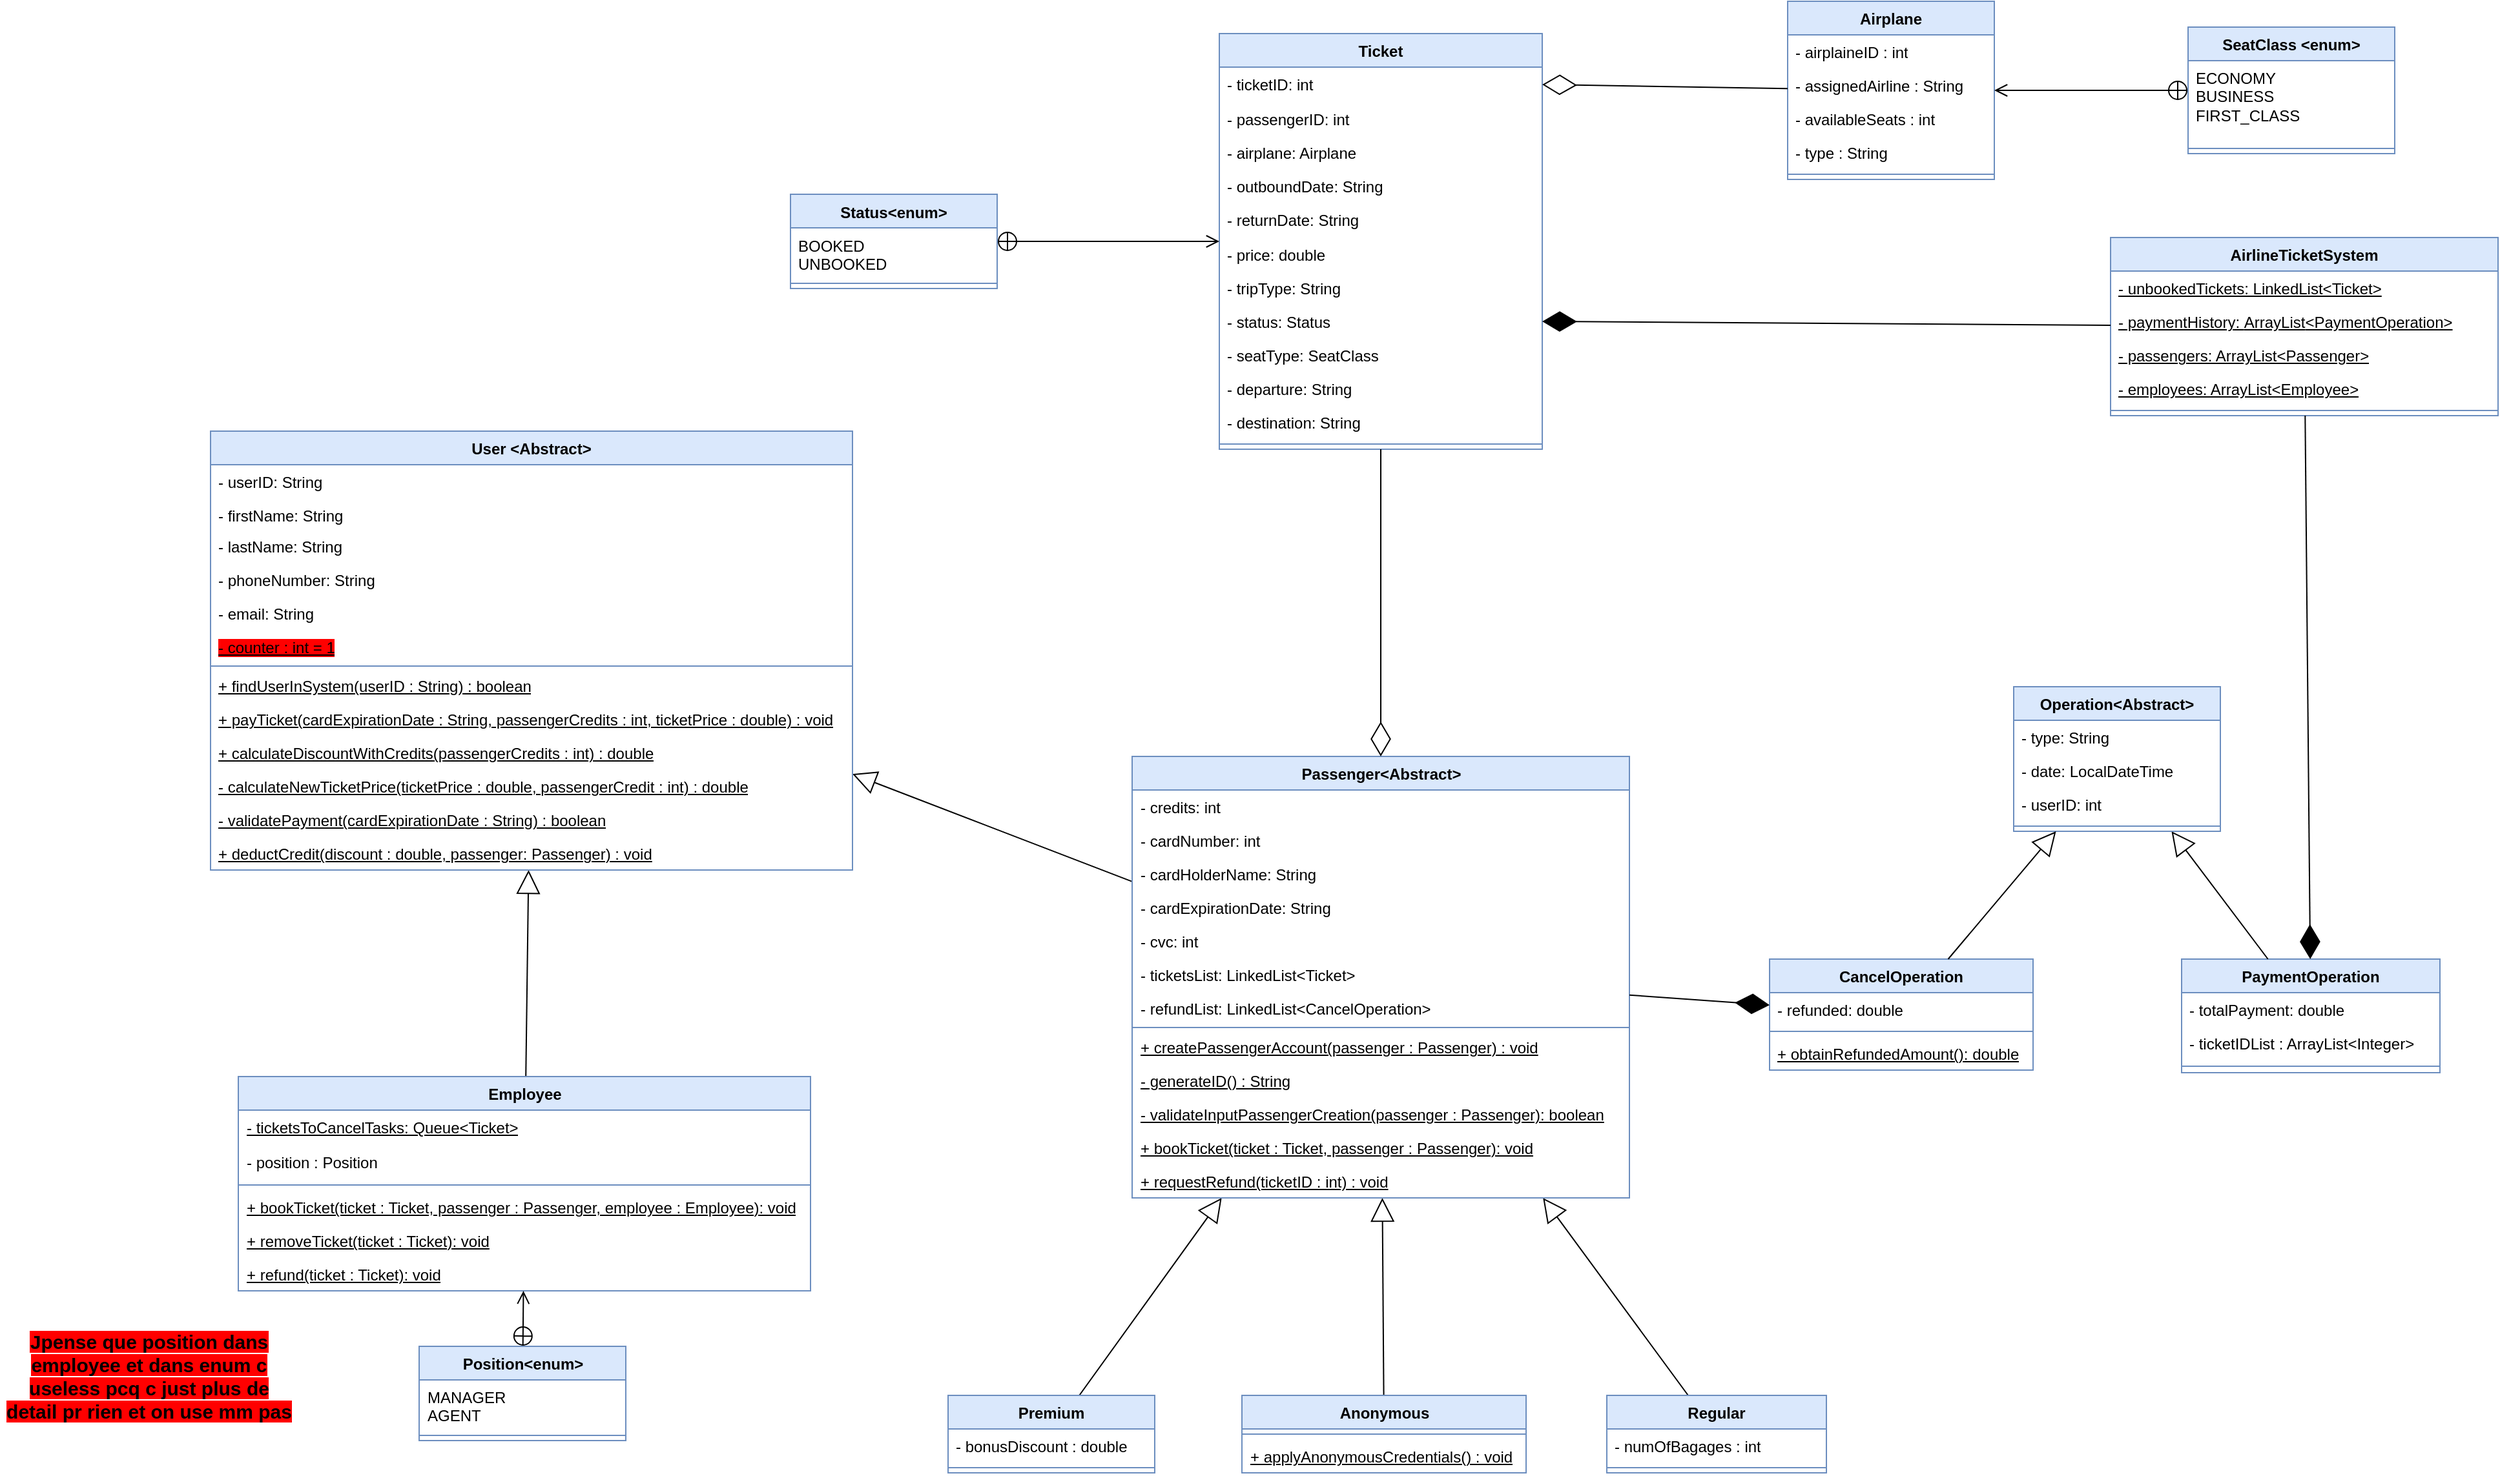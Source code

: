 <mxfile version="24.8.4">
  <diagram id="C5RBs43oDa-KdzZeNtuy" name="Page-1">
    <mxGraphModel dx="3172" dy="1029" grid="0" gridSize="10" guides="1" tooltips="1" connect="1" arrows="1" fold="1" page="1" pageScale="1" pageWidth="827" pageHeight="1169" math="0" shadow="0">
      <root>
        <mxCell id="WIyWlLk6GJQsqaUBKTNV-0" />
        <mxCell id="WIyWlLk6GJQsqaUBKTNV-1" parent="WIyWlLk6GJQsqaUBKTNV-0" />
        <mxCell id="TixNwKE1VY5OCuDRx1uv-47" value="" style="endArrow=block;endSize=16;endFill=0;html=1;rounded=0;" parent="WIyWlLk6GJQsqaUBKTNV-1" source="TixNwKE1VY5OCuDRx1uv-105" target="TixNwKE1VY5OCuDRx1uv-97" edge="1">
          <mxGeometry width="160" relative="1" as="geometry">
            <mxPoint x="1215.0" y="676.658" as="sourcePoint" />
            <mxPoint x="1265" y="650.342" as="targetPoint" />
          </mxGeometry>
        </mxCell>
        <mxCell id="TixNwKE1VY5OCuDRx1uv-48" value="" style="endArrow=block;endSize=16;endFill=0;html=1;rounded=0;" parent="WIyWlLk6GJQsqaUBKTNV-1" source="TixNwKE1VY5OCuDRx1uv-101" target="TixNwKE1VY5OCuDRx1uv-97" edge="1">
          <mxGeometry x="-0.01" width="160" relative="1" as="geometry">
            <mxPoint x="744.712" y="625.5" as="sourcePoint" />
            <mxPoint x="622" y="523.9" as="targetPoint" />
            <Array as="points" />
            <mxPoint as="offset" />
          </mxGeometry>
        </mxCell>
        <mxCell id="TixNwKE1VY5OCuDRx1uv-49" value="" style="endArrow=block;endSize=16;endFill=0;html=1;rounded=0;" parent="WIyWlLk6GJQsqaUBKTNV-1" source="TixNwKE1VY5OCuDRx1uv-113" target="TixNwKE1VY5OCuDRx1uv-105" edge="1">
          <mxGeometry width="160" relative="1" as="geometry">
            <mxPoint x="756.054" y="873" as="sourcePoint" />
            <mxPoint x="982.457" y="677" as="targetPoint" />
          </mxGeometry>
        </mxCell>
        <mxCell id="TixNwKE1VY5OCuDRx1uv-50" value="" style="endArrow=block;endSize=16;endFill=0;html=1;rounded=0;" parent="WIyWlLk6GJQsqaUBKTNV-1" source="TixNwKE1VY5OCuDRx1uv-73" target="TixNwKE1VY5OCuDRx1uv-105" edge="1">
          <mxGeometry width="160" relative="1" as="geometry">
            <mxPoint x="936" y="873" as="sourcePoint" />
            <mxPoint x="810" y="980" as="targetPoint" />
          </mxGeometry>
        </mxCell>
        <mxCell id="TixNwKE1VY5OCuDRx1uv-51" value="" style="endArrow=block;endSize=16;endFill=0;html=1;rounded=0;fillColor=#f8cecc;strokeColor=#000000;" parent="WIyWlLk6GJQsqaUBKTNV-1" source="TixNwKE1VY5OCuDRx1uv-109" target="TixNwKE1VY5OCuDRx1uv-105" edge="1">
          <mxGeometry x="0.0" width="160" relative="1" as="geometry">
            <mxPoint x="1120.62" y="873" as="sourcePoint" />
            <mxPoint x="1031" y="803" as="targetPoint" />
            <mxPoint as="offset" />
          </mxGeometry>
        </mxCell>
        <mxCell id="TixNwKE1VY5OCuDRx1uv-65" value="PaymentOperation" style="swimlane;fontStyle=1;align=center;verticalAlign=top;childLayout=stackLayout;horizontal=1;startSize=26;horizontalStack=0;resizeParent=1;resizeParentMax=0;resizeLast=0;collapsible=1;marginBottom=0;whiteSpace=wrap;html=1;fillColor=#dae8fc;strokeColor=#6c8ebf;" parent="WIyWlLk6GJQsqaUBKTNV-1" vertex="1">
          <mxGeometry x="1325" y="742" width="200" height="88" as="geometry" />
        </mxCell>
        <mxCell id="fxqU5WLW0_MMGWIOmWz7-27" value="- totalPayment: double" style="text;strokeColor=none;fillColor=none;align=left;verticalAlign=top;spacingLeft=4;spacingRight=4;overflow=hidden;rotatable=0;points=[[0,0.5],[1,0.5]];portConstraint=eastwest;whiteSpace=wrap;html=1;" parent="TixNwKE1VY5OCuDRx1uv-65" vertex="1">
          <mxGeometry y="26" width="200" height="26" as="geometry" />
        </mxCell>
        <mxCell id="fxqU5WLW0_MMGWIOmWz7-31" value="- ticketIDList : ArrayList&amp;lt;Integer&amp;gt;&amp;nbsp;" style="text;strokeColor=none;fillColor=none;align=left;verticalAlign=top;spacingLeft=4;spacingRight=4;overflow=hidden;rotatable=0;points=[[0,0.5],[1,0.5]];portConstraint=eastwest;whiteSpace=wrap;html=1;" parent="TixNwKE1VY5OCuDRx1uv-65" vertex="1">
          <mxGeometry y="52" width="200" height="26" as="geometry" />
        </mxCell>
        <mxCell id="TixNwKE1VY5OCuDRx1uv-67" value="" style="line;strokeWidth=1;fillColor=none;align=left;verticalAlign=middle;spacingTop=-1;spacingLeft=3;spacingRight=3;rotatable=0;labelPosition=right;points=[];portConstraint=eastwest;strokeColor=inherit;" parent="TixNwKE1VY5OCuDRx1uv-65" vertex="1">
          <mxGeometry y="78" width="200" height="10" as="geometry" />
        </mxCell>
        <mxCell id="TixNwKE1VY5OCuDRx1uv-69" value="Airplane" style="swimlane;fontStyle=1;align=center;verticalAlign=top;childLayout=stackLayout;horizontal=1;startSize=26;horizontalStack=0;resizeParent=1;resizeParentMax=0;resizeLast=0;collapsible=1;marginBottom=0;whiteSpace=wrap;html=1;fillColor=#dae8fc;strokeColor=#6c8ebf;" parent="WIyWlLk6GJQsqaUBKTNV-1" vertex="1">
          <mxGeometry x="1020" width="160" height="138" as="geometry" />
        </mxCell>
        <mxCell id="-tUTZFKdpCKJqJOBt3uz-0" value="- airplaineID : int" style="text;strokeColor=none;fillColor=none;align=left;verticalAlign=top;spacingLeft=4;spacingRight=4;overflow=hidden;rotatable=0;points=[[0,0.5],[1,0.5]];portConstraint=eastwest;whiteSpace=wrap;html=1;" parent="TixNwKE1VY5OCuDRx1uv-69" vertex="1">
          <mxGeometry y="26" width="160" height="26" as="geometry" />
        </mxCell>
        <mxCell id="TixNwKE1VY5OCuDRx1uv-160" value="- assignedAirline : String" style="text;strokeColor=none;fillColor=none;align=left;verticalAlign=top;spacingLeft=4;spacingRight=4;overflow=hidden;rotatable=0;points=[[0,0.5],[1,0.5]];portConstraint=eastwest;whiteSpace=wrap;html=1;" parent="TixNwKE1VY5OCuDRx1uv-69" vertex="1">
          <mxGeometry y="52" width="160" height="26" as="geometry" />
        </mxCell>
        <mxCell id="BGIZEROxM3A1e72S92r2-15" value="- availableSeats : int" style="text;strokeColor=none;fillColor=none;align=left;verticalAlign=top;spacingLeft=4;spacingRight=4;overflow=hidden;rotatable=0;points=[[0,0.5],[1,0.5]];portConstraint=eastwest;whiteSpace=wrap;html=1;" parent="TixNwKE1VY5OCuDRx1uv-69" vertex="1">
          <mxGeometry y="78" width="160" height="26" as="geometry" />
        </mxCell>
        <mxCell id="TixNwKE1VY5OCuDRx1uv-142" value="- type : String" style="text;strokeColor=none;fillColor=none;align=left;verticalAlign=top;spacingLeft=4;spacingRight=4;overflow=hidden;rotatable=0;points=[[0,0.5],[1,0.5]];portConstraint=eastwest;whiteSpace=wrap;html=1;" parent="TixNwKE1VY5OCuDRx1uv-69" vertex="1">
          <mxGeometry y="104" width="160" height="26" as="geometry" />
        </mxCell>
        <mxCell id="TixNwKE1VY5OCuDRx1uv-71" value="" style="line;strokeWidth=1;fillColor=none;align=left;verticalAlign=middle;spacingTop=-1;spacingLeft=3;spacingRight=3;rotatable=0;labelPosition=right;points=[];portConstraint=eastwest;strokeColor=inherit;" parent="TixNwKE1VY5OCuDRx1uv-69" vertex="1">
          <mxGeometry y="130" width="160" height="8" as="geometry" />
        </mxCell>
        <mxCell id="TixNwKE1VY5OCuDRx1uv-73" value="Regular" style="swimlane;fontStyle=1;align=center;verticalAlign=top;childLayout=stackLayout;horizontal=1;startSize=26;horizontalStack=0;resizeParent=1;resizeParentMax=0;resizeLast=0;collapsible=1;marginBottom=0;whiteSpace=wrap;html=1;fillColor=#dae8fc;strokeColor=#6c8ebf;" parent="WIyWlLk6GJQsqaUBKTNV-1" vertex="1">
          <mxGeometry x="880" y="1080" width="170" height="60" as="geometry" />
        </mxCell>
        <mxCell id="TixNwKE1VY5OCuDRx1uv-148" value="- numOfBagages : int" style="text;strokeColor=none;fillColor=none;align=left;verticalAlign=top;spacingLeft=4;spacingRight=4;overflow=hidden;rotatable=0;points=[[0,0.5],[1,0.5]];portConstraint=eastwest;whiteSpace=wrap;html=1;" parent="TixNwKE1VY5OCuDRx1uv-73" vertex="1">
          <mxGeometry y="26" width="170" height="26" as="geometry" />
        </mxCell>
        <mxCell id="TixNwKE1VY5OCuDRx1uv-75" value="" style="line;strokeWidth=1;fillColor=none;align=left;verticalAlign=middle;spacingTop=-1;spacingLeft=3;spacingRight=3;rotatable=0;labelPosition=right;points=[];portConstraint=eastwest;strokeColor=inherit;" parent="TixNwKE1VY5OCuDRx1uv-73" vertex="1">
          <mxGeometry y="52" width="170" height="8" as="geometry" />
        </mxCell>
        <mxCell id="TixNwKE1VY5OCuDRx1uv-85" value="Ticket" style="swimlane;fontStyle=1;align=center;verticalAlign=top;childLayout=stackLayout;horizontal=1;startSize=26;horizontalStack=0;resizeParent=1;resizeParentMax=0;resizeLast=0;collapsible=1;marginBottom=0;whiteSpace=wrap;html=1;fillColor=#dae8fc;strokeColor=#6c8ebf;" parent="WIyWlLk6GJQsqaUBKTNV-1" vertex="1">
          <mxGeometry x="580" y="25" width="250" height="322" as="geometry" />
        </mxCell>
        <mxCell id="BGIZEROxM3A1e72S92r2-8" value="- ticketID: int" style="text;strokeColor=none;fillColor=none;align=left;verticalAlign=top;spacingLeft=4;spacingRight=4;overflow=hidden;rotatable=0;points=[[0,0.5],[1,0.5]];portConstraint=eastwest;whiteSpace=wrap;html=1;" parent="TixNwKE1VY5OCuDRx1uv-85" vertex="1">
          <mxGeometry y="26" width="250" height="27" as="geometry" />
        </mxCell>
        <mxCell id="fxqU5WLW0_MMGWIOmWz7-18" value="- passengerID: int" style="text;strokeColor=none;fillColor=none;align=left;verticalAlign=top;spacingLeft=4;spacingRight=4;overflow=hidden;rotatable=0;points=[[0,0.5],[1,0.5]];portConstraint=eastwest;whiteSpace=wrap;html=1;" parent="TixNwKE1VY5OCuDRx1uv-85" vertex="1">
          <mxGeometry y="53" width="250" height="26" as="geometry" />
        </mxCell>
        <mxCell id="TixNwKE1VY5OCuDRx1uv-162" value="- airplane: Airplane" style="text;strokeColor=none;fillColor=none;align=left;verticalAlign=top;spacingLeft=4;spacingRight=4;overflow=hidden;rotatable=0;points=[[0,0.5],[1,0.5]];portConstraint=eastwest;whiteSpace=wrap;html=1;" parent="TixNwKE1VY5OCuDRx1uv-85" vertex="1">
          <mxGeometry y="79" width="250" height="26" as="geometry" />
        </mxCell>
        <mxCell id="TixNwKE1VY5OCuDRx1uv-124" value="- outboundDate: String" style="text;strokeColor=none;fillColor=none;align=left;verticalAlign=top;spacingLeft=4;spacingRight=4;overflow=hidden;rotatable=0;points=[[0,0.5],[1,0.5]];portConstraint=eastwest;whiteSpace=wrap;html=1;" parent="TixNwKE1VY5OCuDRx1uv-85" vertex="1">
          <mxGeometry y="105" width="250" height="26" as="geometry" />
        </mxCell>
        <mxCell id="TixNwKE1VY5OCuDRx1uv-125" value="- returnDate: String" style="text;strokeColor=none;fillColor=none;align=left;verticalAlign=top;spacingLeft=4;spacingRight=4;overflow=hidden;rotatable=0;points=[[0,0.5],[1,0.5]];portConstraint=eastwest;whiteSpace=wrap;html=1;" parent="TixNwKE1VY5OCuDRx1uv-85" vertex="1">
          <mxGeometry y="131" width="250" height="27" as="geometry" />
        </mxCell>
        <mxCell id="TixNwKE1VY5OCuDRx1uv-118" value="- price: double" style="text;strokeColor=none;fillColor=none;align=left;verticalAlign=top;spacingLeft=4;spacingRight=4;overflow=hidden;rotatable=0;points=[[0,0.5],[1,0.5]];portConstraint=eastwest;whiteSpace=wrap;html=1;" parent="TixNwKE1VY5OCuDRx1uv-85" vertex="1">
          <mxGeometry y="158" width="250" height="26" as="geometry" />
        </mxCell>
        <mxCell id="TixNwKE1VY5OCuDRx1uv-119" value="- tripType: String" style="text;strokeColor=none;fillColor=none;align=left;verticalAlign=top;spacingLeft=4;spacingRight=4;overflow=hidden;rotatable=0;points=[[0,0.5],[1,0.5]];portConstraint=eastwest;whiteSpace=wrap;html=1;" parent="TixNwKE1VY5OCuDRx1uv-85" vertex="1">
          <mxGeometry y="184" width="250" height="26" as="geometry" />
        </mxCell>
        <mxCell id="TixNwKE1VY5OCuDRx1uv-120" value="- status: Status" style="text;strokeColor=none;fillColor=none;align=left;verticalAlign=top;spacingLeft=4;spacingRight=4;overflow=hidden;rotatable=0;points=[[0,0.5],[1,0.5]];portConstraint=eastwest;whiteSpace=wrap;html=1;" parent="TixNwKE1VY5OCuDRx1uv-85" vertex="1">
          <mxGeometry y="210" width="250" height="26" as="geometry" />
        </mxCell>
        <mxCell id="TixNwKE1VY5OCuDRx1uv-121" value="- seatType: SeatClass" style="text;strokeColor=none;fillColor=none;align=left;verticalAlign=top;spacingLeft=4;spacingRight=4;overflow=hidden;rotatable=0;points=[[0,0.5],[1,0.5]];portConstraint=eastwest;whiteSpace=wrap;html=1;" parent="TixNwKE1VY5OCuDRx1uv-85" vertex="1">
          <mxGeometry y="236" width="250" height="26" as="geometry" />
        </mxCell>
        <mxCell id="TixNwKE1VY5OCuDRx1uv-122" value="- departure: String" style="text;strokeColor=none;fillColor=none;align=left;verticalAlign=top;spacingLeft=4;spacingRight=4;overflow=hidden;rotatable=0;points=[[0,0.5],[1,0.5]];portConstraint=eastwest;whiteSpace=wrap;html=1;" parent="TixNwKE1VY5OCuDRx1uv-85" vertex="1">
          <mxGeometry y="262" width="250" height="26" as="geometry" />
        </mxCell>
        <mxCell id="TixNwKE1VY5OCuDRx1uv-123" value="- destination: String" style="text;strokeColor=none;fillColor=none;align=left;verticalAlign=top;spacingLeft=4;spacingRight=4;overflow=hidden;rotatable=0;points=[[0,0.5],[1,0.5]];portConstraint=eastwest;whiteSpace=wrap;html=1;" parent="TixNwKE1VY5OCuDRx1uv-85" vertex="1">
          <mxGeometry y="288" width="250" height="26" as="geometry" />
        </mxCell>
        <mxCell id="TixNwKE1VY5OCuDRx1uv-87" value="" style="line;strokeWidth=1;fillColor=none;align=left;verticalAlign=middle;spacingTop=-1;spacingLeft=3;spacingRight=3;rotatable=0;labelPosition=right;points=[];portConstraint=eastwest;strokeColor=inherit;" parent="TixNwKE1VY5OCuDRx1uv-85" vertex="1">
          <mxGeometry y="314" width="250" height="8" as="geometry" />
        </mxCell>
        <mxCell id="TixNwKE1VY5OCuDRx1uv-93" value="SeatClass &amp;lt;enum&amp;gt;" style="swimlane;fontStyle=1;align=center;verticalAlign=top;childLayout=stackLayout;horizontal=1;startSize=26;horizontalStack=0;resizeParent=1;resizeParentMax=0;resizeLast=0;collapsible=1;marginBottom=0;whiteSpace=wrap;html=1;fillColor=#dae8fc;strokeColor=#6c8ebf;" parent="WIyWlLk6GJQsqaUBKTNV-1" vertex="1">
          <mxGeometry x="1330" y="20" width="160" height="98" as="geometry" />
        </mxCell>
        <mxCell id="TixNwKE1VY5OCuDRx1uv-94" value="&lt;div&gt;ECONOMY&lt;/div&gt;&lt;div&gt;BUSINESS&lt;div&gt;FIRST_CLASS&lt;/div&gt;&lt;/div&gt;" style="text;strokeColor=none;fillColor=none;align=left;verticalAlign=top;spacingLeft=4;spacingRight=4;overflow=hidden;rotatable=0;points=[[0,0.5],[1,0.5]];portConstraint=eastwest;whiteSpace=wrap;html=1;" parent="TixNwKE1VY5OCuDRx1uv-93" vertex="1">
          <mxGeometry y="26" width="160" height="64" as="geometry" />
        </mxCell>
        <mxCell id="TixNwKE1VY5OCuDRx1uv-95" value="" style="line;strokeWidth=1;fillColor=none;align=left;verticalAlign=middle;spacingTop=-1;spacingLeft=3;spacingRight=3;rotatable=0;labelPosition=right;points=[];portConstraint=eastwest;strokeColor=inherit;" parent="TixNwKE1VY5OCuDRx1uv-93" vertex="1">
          <mxGeometry y="90" width="160" height="8" as="geometry" />
        </mxCell>
        <mxCell id="TixNwKE1VY5OCuDRx1uv-97" value="User &amp;lt;Abstract&amp;gt;" style="swimlane;fontStyle=1;align=center;verticalAlign=top;childLayout=stackLayout;horizontal=1;startSize=26;horizontalStack=0;resizeParent=1;resizeParentMax=0;resizeLast=0;collapsible=1;marginBottom=0;whiteSpace=wrap;html=1;fillColor=#dae8fc;strokeColor=#6c8ebf;" parent="WIyWlLk6GJQsqaUBKTNV-1" vertex="1">
          <mxGeometry x="-201" y="333" width="497" height="340" as="geometry" />
        </mxCell>
        <mxCell id="TixNwKE1VY5OCuDRx1uv-132" value="- userID: String" style="text;strokeColor=none;fillColor=none;align=left;verticalAlign=top;spacingLeft=4;spacingRight=4;overflow=hidden;rotatable=0;points=[[0,0.5],[1,0.5]];portConstraint=eastwest;whiteSpace=wrap;html=1;" parent="TixNwKE1VY5OCuDRx1uv-97" vertex="1">
          <mxGeometry y="26" width="497" height="26" as="geometry" />
        </mxCell>
        <mxCell id="TixNwKE1VY5OCuDRx1uv-98" value="- firstName: String" style="text;strokeColor=none;fillColor=none;align=left;verticalAlign=top;spacingLeft=4;spacingRight=4;overflow=hidden;rotatable=0;points=[[0,0.5],[1,0.5]];portConstraint=eastwest;whiteSpace=wrap;html=1;" parent="TixNwKE1VY5OCuDRx1uv-97" vertex="1">
          <mxGeometry y="52" width="497" height="24" as="geometry" />
        </mxCell>
        <mxCell id="TixNwKE1VY5OCuDRx1uv-126" value="- lastName: String" style="text;strokeColor=none;fillColor=none;align=left;verticalAlign=top;spacingLeft=4;spacingRight=4;overflow=hidden;rotatable=0;points=[[0,0.5],[1,0.5]];portConstraint=eastwest;whiteSpace=wrap;html=1;" parent="TixNwKE1VY5OCuDRx1uv-97" vertex="1">
          <mxGeometry y="76" width="497" height="26" as="geometry" />
        </mxCell>
        <mxCell id="TixNwKE1VY5OCuDRx1uv-127" value="- phoneNumber: String" style="text;strokeColor=none;fillColor=none;align=left;verticalAlign=top;spacingLeft=4;spacingRight=4;overflow=hidden;rotatable=0;points=[[0,0.5],[1,0.5]];portConstraint=eastwest;whiteSpace=wrap;html=1;" parent="TixNwKE1VY5OCuDRx1uv-97" vertex="1">
          <mxGeometry y="102" width="497" height="26" as="geometry" />
        </mxCell>
        <mxCell id="BpxT5CNFjnWK-hkmhdt0-0" value="- email: String" style="text;strokeColor=none;fillColor=none;align=left;verticalAlign=top;spacingLeft=4;spacingRight=4;overflow=hidden;rotatable=0;points=[[0,0.5],[1,0.5]];portConstraint=eastwest;whiteSpace=wrap;html=1;" parent="TixNwKE1VY5OCuDRx1uv-97" vertex="1">
          <mxGeometry y="128" width="497" height="26" as="geometry" />
        </mxCell>
        <mxCell id="Msiv2WDfJjcy2TBWgU6M-13" value="&lt;u&gt;&lt;span style=&quot;background-color: rgb(255, 0, 0);&quot;&gt;- counter : int = 1&lt;br&gt;&lt;/span&gt;&lt;/u&gt;" style="text;strokeColor=none;fillColor=none;align=left;verticalAlign=top;spacingLeft=4;spacingRight=4;overflow=hidden;rotatable=0;points=[[0,0.5],[1,0.5]];portConstraint=eastwest;whiteSpace=wrap;html=1;" parent="TixNwKE1VY5OCuDRx1uv-97" vertex="1">
          <mxGeometry y="154" width="497" height="26" as="geometry" />
        </mxCell>
        <mxCell id="TixNwKE1VY5OCuDRx1uv-99" value="" style="line;strokeWidth=1;fillColor=none;align=left;verticalAlign=middle;spacingTop=-1;spacingLeft=3;spacingRight=3;rotatable=0;labelPosition=right;points=[];portConstraint=eastwest;strokeColor=inherit;" parent="TixNwKE1VY5OCuDRx1uv-97" vertex="1">
          <mxGeometry y="180" width="497" height="4" as="geometry" />
        </mxCell>
        <mxCell id="fxqU5WLW0_MMGWIOmWz7-15" value="&lt;u&gt;+ findUserInSystem(userID : String) : boolean&lt;/u&gt;" style="text;align=left;verticalAlign=top;spacingLeft=4;spacingRight=4;overflow=hidden;rotatable=0;points=[[0,0.5],[1,0.5]];portConstraint=eastwest;whiteSpace=wrap;html=1;" parent="TixNwKE1VY5OCuDRx1uv-97" vertex="1">
          <mxGeometry y="184" width="497" height="26" as="geometry" />
        </mxCell>
        <mxCell id="Msiv2WDfJjcy2TBWgU6M-14" value="&lt;u&gt;+ payTicket(cardExpirationDate : String, passengerCredits : int, ticketPrice : double) : void&lt;/u&gt;" style="text;align=left;verticalAlign=top;spacingLeft=4;spacingRight=4;overflow=hidden;rotatable=0;points=[[0,0.5],[1,0.5]];portConstraint=eastwest;whiteSpace=wrap;html=1;" parent="TixNwKE1VY5OCuDRx1uv-97" vertex="1">
          <mxGeometry y="210" width="497" height="26" as="geometry" />
        </mxCell>
        <mxCell id="O7oDRh3eOjh0rx_aEaqQ-2" value="&lt;u&gt;+ calculateDiscountWithCredits(passengerCredits : int) : double &lt;/u&gt;" style="text;strokeColor=none;fillColor=none;align=left;verticalAlign=top;spacingLeft=4;spacingRight=4;overflow=hidden;rotatable=0;points=[[0,0.5],[1,0.5]];portConstraint=eastwest;whiteSpace=wrap;html=1;" parent="TixNwKE1VY5OCuDRx1uv-97" vertex="1">
          <mxGeometry y="236" width="497" height="26" as="geometry" />
        </mxCell>
        <mxCell id="TixNwKE1VY5OCuDRx1uv-147" value="&lt;u&gt;- calculateNewTicketPrice(ticketPrice : double, passengerCredit : int) : double &lt;/u&gt;" style="text;strokeColor=none;fillColor=none;align=left;verticalAlign=top;spacingLeft=4;spacingRight=4;overflow=hidden;rotatable=0;points=[[0,0.5],[1,0.5]];portConstraint=eastwest;whiteSpace=wrap;html=1;" parent="TixNwKE1VY5OCuDRx1uv-97" vertex="1">
          <mxGeometry y="262" width="497" height="26" as="geometry" />
        </mxCell>
        <mxCell id="fxqU5WLW0_MMGWIOmWz7-22" value="&lt;u&gt;- validatePayment(cardExpirationDate : String) : boolean&lt;/u&gt;" style="text;align=left;verticalAlign=top;spacingLeft=4;spacingRight=4;overflow=hidden;rotatable=0;points=[[0,0.5],[1,0.5]];portConstraint=eastwest;whiteSpace=wrap;html=1;" parent="TixNwKE1VY5OCuDRx1uv-97" vertex="1">
          <mxGeometry y="288" width="497" height="26" as="geometry" />
        </mxCell>
        <mxCell id="TixNwKE1VY5OCuDRx1uv-149" value="&lt;u&gt;+ deductCredit(discount : double, passenger: Passenger) : void&lt;/u&gt;" style="text;strokeColor=none;fillColor=none;align=left;verticalAlign=top;spacingLeft=4;spacingRight=4;overflow=hidden;rotatable=0;points=[[0,0.5],[1,0.5]];portConstraint=eastwest;whiteSpace=wrap;html=1;" parent="TixNwKE1VY5OCuDRx1uv-97" vertex="1">
          <mxGeometry y="314" width="497" height="26" as="geometry" />
        </mxCell>
        <mxCell id="TixNwKE1VY5OCuDRx1uv-101" value="Employee" style="swimlane;fontStyle=1;align=center;verticalAlign=top;childLayout=stackLayout;horizontal=1;startSize=26;horizontalStack=0;resizeParent=1;resizeParentMax=0;resizeLast=0;collapsible=1;marginBottom=0;whiteSpace=wrap;html=1;fillColor=#dae8fc;strokeColor=#6c8ebf;" parent="WIyWlLk6GJQsqaUBKTNV-1" vertex="1">
          <mxGeometry x="-179.5" y="833" width="443" height="166" as="geometry" />
        </mxCell>
        <mxCell id="BGIZEROxM3A1e72S92r2-33" value="&lt;div&gt;&lt;u&gt;- ticketsToCancelTasks: Queue&amp;lt;Ticket&amp;gt; &lt;/u&gt;&lt;/div&gt;" style="text;strokeColor=none;fillColor=none;align=left;verticalAlign=top;spacingLeft=4;spacingRight=4;overflow=hidden;rotatable=0;points=[[0,0.5],[1,0.5]];portConstraint=eastwest;whiteSpace=wrap;html=1;" parent="TixNwKE1VY5OCuDRx1uv-101" vertex="1">
          <mxGeometry y="26" width="443" height="27" as="geometry" />
        </mxCell>
        <mxCell id="Msiv2WDfJjcy2TBWgU6M-6" value="&lt;div&gt;- position : Position&lt;u&gt; &lt;/u&gt;&lt;/div&gt;" style="text;strokeColor=none;fillColor=none;align=left;verticalAlign=top;spacingLeft=4;spacingRight=4;overflow=hidden;rotatable=0;points=[[0,0.5],[1,0.5]];portConstraint=eastwest;whiteSpace=wrap;html=1;" parent="TixNwKE1VY5OCuDRx1uv-101" vertex="1">
          <mxGeometry y="53" width="443" height="27" as="geometry" />
        </mxCell>
        <mxCell id="TixNwKE1VY5OCuDRx1uv-103" value="" style="line;strokeWidth=1;fillColor=none;align=left;verticalAlign=middle;spacingTop=-1;spacingLeft=3;spacingRight=3;rotatable=0;labelPosition=right;points=[];portConstraint=eastwest;strokeColor=inherit;" parent="TixNwKE1VY5OCuDRx1uv-101" vertex="1">
          <mxGeometry y="80" width="443" height="8" as="geometry" />
        </mxCell>
        <mxCell id="Msiv2WDfJjcy2TBWgU6M-8" value="&lt;u&gt;+ bookTicket(ticket : Ticket, passenger : Passenger, employee : Employee): void&lt;/u&gt;" style="text;align=left;verticalAlign=top;spacingLeft=4;spacingRight=4;overflow=hidden;rotatable=0;points=[[0,0.5],[1,0.5]];portConstraint=eastwest;whiteSpace=wrap;html=1;" parent="TixNwKE1VY5OCuDRx1uv-101" vertex="1">
          <mxGeometry y="88" width="443" height="26" as="geometry" />
        </mxCell>
        <mxCell id="TixNwKE1VY5OCuDRx1uv-104" value="&lt;u&gt;+ removeTicket(ticket : Ticket): void&lt;/u&gt;" style="text;align=left;verticalAlign=top;spacingLeft=4;spacingRight=4;overflow=hidden;rotatable=0;points=[[0,0.5],[1,0.5]];portConstraint=eastwest;whiteSpace=wrap;html=1;" parent="TixNwKE1VY5OCuDRx1uv-101" vertex="1">
          <mxGeometry y="114" width="443" height="26" as="geometry" />
        </mxCell>
        <mxCell id="BGIZEROxM3A1e72S92r2-54" value="&lt;u&gt;+ refund(ticket : Ticket): void&lt;/u&gt;" style="text;align=left;verticalAlign=top;spacingLeft=4;spacingRight=4;overflow=hidden;rotatable=0;points=[[0,0.5],[1,0.5]];portConstraint=eastwest;whiteSpace=wrap;html=1;" parent="TixNwKE1VY5OCuDRx1uv-101" vertex="1">
          <mxGeometry y="140" width="443" height="26" as="geometry" />
        </mxCell>
        <mxCell id="TixNwKE1VY5OCuDRx1uv-105" value="Passenger&amp;lt;Abstract&amp;gt;" style="swimlane;fontStyle=1;align=center;verticalAlign=top;childLayout=stackLayout;horizontal=1;startSize=26;horizontalStack=0;resizeParent=1;resizeParentMax=0;resizeLast=0;collapsible=1;marginBottom=0;whiteSpace=wrap;html=1;fillColor=#dae8fc;strokeColor=#6c8ebf;" parent="WIyWlLk6GJQsqaUBKTNV-1" vertex="1">
          <mxGeometry x="512.5" y="585" width="385" height="342" as="geometry" />
        </mxCell>
        <mxCell id="TixNwKE1VY5OCuDRx1uv-145" value="- credits: int" style="text;strokeColor=none;fillColor=none;align=left;verticalAlign=top;spacingLeft=4;spacingRight=4;overflow=hidden;rotatable=0;points=[[0,0.5],[1,0.5]];portConstraint=eastwest;whiteSpace=wrap;html=1;" parent="TixNwKE1VY5OCuDRx1uv-105" vertex="1">
          <mxGeometry y="26" width="385" height="26" as="geometry" />
        </mxCell>
        <mxCell id="TixNwKE1VY5OCuDRx1uv-4" value="- cardNumber: int" style="text;strokeColor=none;fillColor=none;align=left;verticalAlign=top;spacingLeft=4;spacingRight=4;overflow=hidden;rotatable=0;points=[[0,0.5],[1,0.5]];portConstraint=eastwest;whiteSpace=wrap;html=1;" parent="TixNwKE1VY5OCuDRx1uv-105" vertex="1">
          <mxGeometry y="52" width="385" height="26" as="geometry" />
        </mxCell>
        <mxCell id="TixNwKE1VY5OCuDRx1uv-5" value="- cardHolderName: String" style="text;strokeColor=none;fillColor=none;align=left;verticalAlign=top;spacingLeft=4;spacingRight=4;overflow=hidden;rotatable=0;points=[[0,0.5],[1,0.5]];portConstraint=eastwest;whiteSpace=wrap;html=1;" parent="TixNwKE1VY5OCuDRx1uv-105" vertex="1">
          <mxGeometry y="78" width="385" height="26" as="geometry" />
        </mxCell>
        <mxCell id="TixNwKE1VY5OCuDRx1uv-60" value="- cardExpirationDate: String" style="text;strokeColor=none;fillColor=none;align=left;verticalAlign=top;spacingLeft=4;spacingRight=4;overflow=hidden;rotatable=0;points=[[0,0.5],[1,0.5]];portConstraint=eastwest;whiteSpace=wrap;html=1;" parent="TixNwKE1VY5OCuDRx1uv-105" vertex="1">
          <mxGeometry y="104" width="385" height="26" as="geometry" />
        </mxCell>
        <mxCell id="TixNwKE1VY5OCuDRx1uv-6" value="- cvc: int" style="text;strokeColor=none;fillColor=none;align=left;verticalAlign=top;spacingLeft=4;spacingRight=4;overflow=hidden;rotatable=0;points=[[0,0.5],[1,0.5]];portConstraint=eastwest;whiteSpace=wrap;html=1;" parent="TixNwKE1VY5OCuDRx1uv-105" vertex="1">
          <mxGeometry y="130" width="385" height="26" as="geometry" />
        </mxCell>
        <mxCell id="BGIZEROxM3A1e72S92r2-34" value="- ticketsList: LinkedList&amp;lt;Ticket&amp;gt;" style="text;strokeColor=none;fillColor=none;align=left;verticalAlign=top;spacingLeft=4;spacingRight=4;overflow=hidden;rotatable=0;points=[[0,0.5],[1,0.5]];portConstraint=eastwest;whiteSpace=wrap;html=1;" parent="TixNwKE1VY5OCuDRx1uv-105" vertex="1">
          <mxGeometry y="156" width="385" height="26" as="geometry" />
        </mxCell>
        <mxCell id="BGIZEROxM3A1e72S92r2-77" value="- refundList: LinkedList&amp;lt;CancelOperation&amp;gt;" style="text;strokeColor=none;fillColor=none;align=left;verticalAlign=top;spacingLeft=4;spacingRight=4;overflow=hidden;rotatable=0;points=[[0,0.5],[1,0.5]];portConstraint=eastwest;whiteSpace=wrap;html=1;" parent="TixNwKE1VY5OCuDRx1uv-105" vertex="1">
          <mxGeometry y="182" width="385" height="26" as="geometry" />
        </mxCell>
        <mxCell id="TixNwKE1VY5OCuDRx1uv-107" value="" style="line;strokeWidth=1;fillColor=none;align=left;verticalAlign=middle;spacingTop=-1;spacingLeft=3;spacingRight=3;rotatable=0;labelPosition=right;points=[];portConstraint=eastwest;strokeColor=inherit;" parent="TixNwKE1VY5OCuDRx1uv-105" vertex="1">
          <mxGeometry y="208" width="385" height="4" as="geometry" />
        </mxCell>
        <mxCell id="Msiv2WDfJjcy2TBWgU6M-12" value="&lt;u&gt;+ createPassengerAccount(passenger : Passenger) : void&lt;br&gt;&lt;/u&gt;" style="text;align=left;verticalAlign=top;spacingLeft=4;spacingRight=4;overflow=hidden;rotatable=0;points=[[0,0.5],[1,0.5]];portConstraint=eastwest;whiteSpace=wrap;html=1;" parent="TixNwKE1VY5OCuDRx1uv-105" vertex="1">
          <mxGeometry y="212" width="385" height="26" as="geometry" />
        </mxCell>
        <mxCell id="Msiv2WDfJjcy2TBWgU6M-11" value="&lt;u&gt;- generateID() : String&lt;br&gt;&lt;/u&gt;" style="text;align=left;verticalAlign=top;spacingLeft=4;spacingRight=4;overflow=hidden;rotatable=0;points=[[0,0.5],[1,0.5]];portConstraint=eastwest;whiteSpace=wrap;html=1;" parent="TixNwKE1VY5OCuDRx1uv-105" vertex="1">
          <mxGeometry y="238" width="385" height="26" as="geometry" />
        </mxCell>
        <mxCell id="Msiv2WDfJjcy2TBWgU6M-10" value="&lt;u&gt;- validateInputPassengerCreation(passenger : Passenger): boolean&lt;/u&gt;" style="text;align=left;verticalAlign=top;spacingLeft=4;spacingRight=4;overflow=hidden;rotatable=0;points=[[0,0.5],[1,0.5]];portConstraint=eastwest;whiteSpace=wrap;html=1;" parent="TixNwKE1VY5OCuDRx1uv-105" vertex="1">
          <mxGeometry y="264" width="385" height="26" as="geometry" />
        </mxCell>
        <mxCell id="Msiv2WDfJjcy2TBWgU6M-9" value="&lt;u&gt;+ bookTicket(ticket : Ticket, passenger : Passenger): void&lt;/u&gt;" style="text;align=left;verticalAlign=top;spacingLeft=4;spacingRight=4;overflow=hidden;rotatable=0;points=[[0,0.5],[1,0.5]];portConstraint=eastwest;whiteSpace=wrap;html=1;" parent="TixNwKE1VY5OCuDRx1uv-105" vertex="1">
          <mxGeometry y="290" width="385" height="26" as="geometry" />
        </mxCell>
        <mxCell id="BGIZEROxM3A1e72S92r2-35" value="&lt;u&gt;+ requestRefund(ticketID : int) : void &lt;/u&gt;" style="text;strokeColor=none;fillColor=none;align=left;verticalAlign=top;spacingLeft=4;spacingRight=4;overflow=hidden;rotatable=0;points=[[0,0.5],[1,0.5]];portConstraint=eastwest;whiteSpace=wrap;html=1;" parent="TixNwKE1VY5OCuDRx1uv-105" vertex="1">
          <mxGeometry y="316" width="385" height="26" as="geometry" />
        </mxCell>
        <mxCell id="TixNwKE1VY5OCuDRx1uv-109" value="Anonymous" style="swimlane;fontStyle=1;align=center;verticalAlign=top;childLayout=stackLayout;horizontal=1;startSize=26;horizontalStack=0;resizeParent=1;resizeParentMax=0;resizeLast=0;collapsible=1;marginBottom=0;whiteSpace=wrap;html=1;fillColor=#dae8fc;strokeColor=#6c8ebf;" parent="WIyWlLk6GJQsqaUBKTNV-1" vertex="1">
          <mxGeometry x="597.5" y="1080" width="220" height="60" as="geometry" />
        </mxCell>
        <mxCell id="TixNwKE1VY5OCuDRx1uv-111" value="" style="line;strokeWidth=1;fillColor=none;align=left;verticalAlign=middle;spacingTop=-1;spacingLeft=3;spacingRight=3;rotatable=0;labelPosition=right;points=[];portConstraint=eastwest;strokeColor=inherit;" parent="TixNwKE1VY5OCuDRx1uv-109" vertex="1">
          <mxGeometry y="26" width="220" height="8" as="geometry" />
        </mxCell>
        <mxCell id="O7oDRh3eOjh0rx_aEaqQ-1" value="&lt;u&gt;+ applyAnonymousCredentials() : void&lt;/u&gt;" style="text;align=left;verticalAlign=top;spacingLeft=4;spacingRight=4;overflow=hidden;rotatable=0;points=[[0,0.5],[1,0.5]];portConstraint=eastwest;whiteSpace=wrap;html=1;" parent="TixNwKE1VY5OCuDRx1uv-109" vertex="1">
          <mxGeometry y="34" width="220" height="26" as="geometry" />
        </mxCell>
        <mxCell id="TixNwKE1VY5OCuDRx1uv-113" value="Premium" style="swimlane;fontStyle=1;align=center;verticalAlign=top;childLayout=stackLayout;horizontal=1;startSize=26;horizontalStack=0;resizeParent=1;resizeParentMax=0;resizeLast=0;collapsible=1;marginBottom=0;whiteSpace=wrap;html=1;fillColor=#dae8fc;strokeColor=#6c8ebf;" parent="WIyWlLk6GJQsqaUBKTNV-1" vertex="1">
          <mxGeometry x="370" y="1080" width="160" height="60" as="geometry" />
        </mxCell>
        <mxCell id="TixNwKE1VY5OCuDRx1uv-114" value="- bonusDiscount : double" style="text;strokeColor=none;fillColor=none;align=left;verticalAlign=top;spacingLeft=4;spacingRight=4;overflow=hidden;rotatable=0;points=[[0,0.5],[1,0.5]];portConstraint=eastwest;whiteSpace=wrap;html=1;" parent="TixNwKE1VY5OCuDRx1uv-113" vertex="1">
          <mxGeometry y="26" width="160" height="26" as="geometry" />
        </mxCell>
        <mxCell id="TixNwKE1VY5OCuDRx1uv-115" value="" style="line;strokeWidth=1;fillColor=none;align=left;verticalAlign=middle;spacingTop=-1;spacingLeft=3;spacingRight=3;rotatable=0;labelPosition=right;points=[];portConstraint=eastwest;strokeColor=inherit;" parent="TixNwKE1VY5OCuDRx1uv-113" vertex="1">
          <mxGeometry y="52" width="160" height="8" as="geometry" />
        </mxCell>
        <mxCell id="O9vQ9xLHlQ67a_8ORFgr-4" value="" style="endArrow=diamondThin;endFill=0;endSize=24;html=1;rounded=0;fontSize=12;curved=1;entryX=0.5;entryY=0;entryDx=0;entryDy=0;" parent="WIyWlLk6GJQsqaUBKTNV-1" source="TixNwKE1VY5OCuDRx1uv-85" target="TixNwKE1VY5OCuDRx1uv-105" edge="1">
          <mxGeometry width="160" relative="1" as="geometry">
            <mxPoint x="265" y="601.5" as="sourcePoint" />
            <mxPoint x="415" y="651.5" as="targetPoint" />
          </mxGeometry>
        </mxCell>
        <mxCell id="BGIZEROxM3A1e72S92r2-0" value="&lt;div&gt;AirlineTicketSystem&lt;br&gt;&lt;/div&gt;" style="swimlane;fontStyle=1;align=center;verticalAlign=top;childLayout=stackLayout;horizontal=1;startSize=26;horizontalStack=0;resizeParent=1;resizeParentMax=0;resizeLast=0;collapsible=1;marginBottom=0;whiteSpace=wrap;html=1;fillColor=#dae8fc;strokeColor=#6c8ebf;" parent="WIyWlLk6GJQsqaUBKTNV-1" vertex="1">
          <mxGeometry x="1270" y="183" width="300" height="138" as="geometry" />
        </mxCell>
        <mxCell id="TixNwKE1VY5OCuDRx1uv-166" value="&lt;u&gt;- unbookedTickets: LinkedList&amp;lt;Ticket&amp;gt;&lt;/u&gt;" style="text;strokeColor=none;fillColor=none;align=left;verticalAlign=top;spacingLeft=4;spacingRight=4;overflow=hidden;rotatable=0;points=[[0,0.5],[1,0.5]];portConstraint=eastwest;whiteSpace=wrap;html=1;" parent="BGIZEROxM3A1e72S92r2-0" vertex="1">
          <mxGeometry y="26" width="300" height="26" as="geometry" />
        </mxCell>
        <mxCell id="BGIZEROxM3A1e72S92r2-7" value="&lt;u&gt;- paymentHistory:&amp;nbsp;&lt;/u&gt;&lt;u&gt;ArrayList&lt;/u&gt;&lt;u&gt;&amp;lt;PaymentOperation&amp;gt;&lt;/u&gt;" style="text;strokeColor=none;fillColor=none;align=left;verticalAlign=top;spacingLeft=4;spacingRight=4;overflow=hidden;rotatable=0;points=[[0,0.5],[1,0.5]];portConstraint=eastwest;whiteSpace=wrap;html=1;" parent="BGIZEROxM3A1e72S92r2-0" vertex="1">
          <mxGeometry y="52" width="300" height="26" as="geometry" />
        </mxCell>
        <mxCell id="BGIZEROxM3A1e72S92r2-9" value="&lt;u&gt;- passengers: ArrayList&amp;lt;Passenger&amp;gt;&lt;/u&gt;" style="text;strokeColor=none;fillColor=none;align=left;verticalAlign=top;spacingLeft=4;spacingRight=4;overflow=hidden;rotatable=0;points=[[0,0.5],[1,0.5]];portConstraint=eastwest;whiteSpace=wrap;html=1;" parent="BGIZEROxM3A1e72S92r2-0" vertex="1">
          <mxGeometry y="78" width="300" height="26" as="geometry" />
        </mxCell>
        <mxCell id="BGIZEROxM3A1e72S92r2-10" value="&lt;u&gt;- employees: ArrayList&amp;lt;Employee&amp;gt;&lt;/u&gt;" style="text;strokeColor=none;fillColor=none;align=left;verticalAlign=top;spacingLeft=4;spacingRight=4;overflow=hidden;rotatable=0;points=[[0,0.5],[1,0.5]];portConstraint=eastwest;whiteSpace=wrap;html=1;" parent="BGIZEROxM3A1e72S92r2-0" vertex="1">
          <mxGeometry y="104" width="300" height="26" as="geometry" />
        </mxCell>
        <mxCell id="BGIZEROxM3A1e72S92r2-3" value="" style="line;strokeWidth=1;fillColor=none;align=left;verticalAlign=middle;spacingTop=-1;spacingLeft=3;spacingRight=3;rotatable=0;labelPosition=right;points=[];portConstraint=eastwest;strokeColor=inherit;" parent="BGIZEROxM3A1e72S92r2-0" vertex="1">
          <mxGeometry y="130" width="300" height="8" as="geometry" />
        </mxCell>
        <mxCell id="BGIZEROxM3A1e72S92r2-13" value="" style="endArrow=open;startArrow=circlePlus;endFill=0;startFill=0;endSize=8;html=1;rounded=0;" parent="WIyWlLk6GJQsqaUBKTNV-1" source="TixNwKE1VY5OCuDRx1uv-93" target="TixNwKE1VY5OCuDRx1uv-69" edge="1">
          <mxGeometry width="160" relative="1" as="geometry">
            <mxPoint x="995" y="170" as="sourcePoint" />
            <mxPoint x="1155" y="170" as="targetPoint" />
          </mxGeometry>
        </mxCell>
        <mxCell id="BGIZEROxM3A1e72S92r2-38" value="" style="endArrow=diamondThin;endFill=1;endSize=24;html=1;rounded=0;entryX=1;entryY=0.5;entryDx=0;entryDy=0;" parent="WIyWlLk6GJQsqaUBKTNV-1" source="BGIZEROxM3A1e72S92r2-0" target="TixNwKE1VY5OCuDRx1uv-120" edge="1">
          <mxGeometry width="160" relative="1" as="geometry">
            <mxPoint x="835" y="230" as="sourcePoint" />
            <mxPoint x="1095" y="180" as="targetPoint" />
          </mxGeometry>
        </mxCell>
        <mxCell id="BGIZEROxM3A1e72S92r2-40" value="" style="endArrow=diamondThin;endFill=0;endSize=24;html=1;rounded=0;fontSize=12;curved=1;entryX=1;entryY=0.5;entryDx=0;entryDy=0;" parent="WIyWlLk6GJQsqaUBKTNV-1" source="TixNwKE1VY5OCuDRx1uv-69" target="BGIZEROxM3A1e72S92r2-8" edge="1">
          <mxGeometry width="160" relative="1" as="geometry">
            <mxPoint x="995" y="106.909" as="sourcePoint" />
            <mxPoint x="1030" y="176.04" as="targetPoint" />
          </mxGeometry>
        </mxCell>
        <mxCell id="BGIZEROxM3A1e72S92r2-51" value="" style="endArrow=block;endSize=16;endFill=0;html=1;rounded=0;" parent="WIyWlLk6GJQsqaUBKTNV-1" source="TixNwKE1VY5OCuDRx1uv-65" target="BGIZEROxM3A1e72S92r2-57" edge="1">
          <mxGeometry width="160" relative="1" as="geometry">
            <mxPoint x="1501" y="947" as="sourcePoint" />
            <mxPoint x="1416" y="671" as="targetPoint" />
          </mxGeometry>
        </mxCell>
        <mxCell id="BGIZEROxM3A1e72S92r2-57" value="Operation&amp;lt;Abstract&amp;gt;" style="swimlane;fontStyle=1;align=center;verticalAlign=top;childLayout=stackLayout;horizontal=1;startSize=26;horizontalStack=0;resizeParent=1;resizeParentMax=0;resizeLast=0;collapsible=1;marginBottom=0;whiteSpace=wrap;html=1;fillColor=#dae8fc;strokeColor=#6c8ebf;" parent="WIyWlLk6GJQsqaUBKTNV-1" vertex="1">
          <mxGeometry x="1195" y="531" width="160" height="112" as="geometry" />
        </mxCell>
        <mxCell id="fxqU5WLW0_MMGWIOmWz7-28" value="- type: String" style="text;strokeColor=none;fillColor=none;align=left;verticalAlign=top;spacingLeft=4;spacingRight=4;overflow=hidden;rotatable=0;points=[[0,0.5],[1,0.5]];portConstraint=eastwest;whiteSpace=wrap;html=1;" parent="BGIZEROxM3A1e72S92r2-57" vertex="1">
          <mxGeometry y="26" width="160" height="26" as="geometry" />
        </mxCell>
        <mxCell id="fxqU5WLW0_MMGWIOmWz7-30" value="- date: LocalDateTime" style="text;strokeColor=none;fillColor=none;align=left;verticalAlign=top;spacingLeft=4;spacingRight=4;overflow=hidden;rotatable=0;points=[[0,0.5],[1,0.5]];portConstraint=eastwest;whiteSpace=wrap;html=1;" parent="BGIZEROxM3A1e72S92r2-57" vertex="1">
          <mxGeometry y="52" width="160" height="26" as="geometry" />
        </mxCell>
        <mxCell id="fxqU5WLW0_MMGWIOmWz7-16" value="- userID: int" style="text;strokeColor=none;fillColor=none;align=left;verticalAlign=top;spacingLeft=4;spacingRight=4;overflow=hidden;rotatable=0;points=[[0,0.5],[1,0.5]];portConstraint=eastwest;whiteSpace=wrap;html=1;" parent="BGIZEROxM3A1e72S92r2-57" vertex="1">
          <mxGeometry y="78" width="160" height="26" as="geometry" />
        </mxCell>
        <mxCell id="BGIZEROxM3A1e72S92r2-59" value="" style="line;strokeWidth=1;fillColor=none;align=left;verticalAlign=middle;spacingTop=-1;spacingLeft=3;spacingRight=3;rotatable=0;labelPosition=right;points=[];portConstraint=eastwest;strokeColor=inherit;" parent="BGIZEROxM3A1e72S92r2-57" vertex="1">
          <mxGeometry y="104" width="160" height="8" as="geometry" />
        </mxCell>
        <mxCell id="BGIZEROxM3A1e72S92r2-72" value="CancelOperation" style="swimlane;fontStyle=1;align=center;verticalAlign=top;childLayout=stackLayout;horizontal=1;startSize=26;horizontalStack=0;resizeParent=1;resizeParentMax=0;resizeLast=0;collapsible=1;marginBottom=0;whiteSpace=wrap;html=1;fillColor=#dae8fc;strokeColor=#6c8ebf;" parent="WIyWlLk6GJQsqaUBKTNV-1" vertex="1">
          <mxGeometry x="1006" y="742" width="204" height="86" as="geometry" />
        </mxCell>
        <mxCell id="BGIZEROxM3A1e72S92r2-62" value="- refunded: double" style="text;strokeColor=none;fillColor=none;align=left;verticalAlign=top;spacingLeft=4;spacingRight=4;overflow=hidden;rotatable=0;points=[[0,0.5],[1,0.5]];portConstraint=eastwest;whiteSpace=wrap;html=1;" parent="BGIZEROxM3A1e72S92r2-72" vertex="1">
          <mxGeometry y="26" width="204" height="26" as="geometry" />
        </mxCell>
        <mxCell id="BGIZEROxM3A1e72S92r2-74" value="" style="line;strokeWidth=1;fillColor=none;align=left;verticalAlign=middle;spacingTop=-1;spacingLeft=3;spacingRight=3;rotatable=0;labelPosition=right;points=[];portConstraint=eastwest;strokeColor=inherit;" parent="BGIZEROxM3A1e72S92r2-72" vertex="1">
          <mxGeometry y="52" width="204" height="8" as="geometry" />
        </mxCell>
        <mxCell id="BGIZEROxM3A1e72S92r2-75" value="&lt;u&gt;+ obtainRefundedAmount(): double&lt;/u&gt;" style="text;align=left;verticalAlign=top;spacingLeft=4;spacingRight=4;overflow=hidden;rotatable=0;points=[[0,0.5],[1,0.5]];portConstraint=eastwest;whiteSpace=wrap;html=1;" parent="BGIZEROxM3A1e72S92r2-72" vertex="1">
          <mxGeometry y="60" width="204" height="26" as="geometry" />
        </mxCell>
        <mxCell id="BGIZEROxM3A1e72S92r2-76" value="" style="endArrow=block;endSize=16;endFill=0;html=1;rounded=0;" parent="WIyWlLk6GJQsqaUBKTNV-1" source="BGIZEROxM3A1e72S92r2-72" target="BGIZEROxM3A1e72S92r2-57" edge="1">
          <mxGeometry width="160" relative="1" as="geometry">
            <mxPoint x="1011" y="791" as="sourcePoint" />
            <mxPoint x="1146" y="671" as="targetPoint" />
          </mxGeometry>
        </mxCell>
        <mxCell id="fxqU5WLW0_MMGWIOmWz7-38" value="" style="endArrow=diamondThin;endFill=1;endSize=24;html=1;rounded=0;" parent="WIyWlLk6GJQsqaUBKTNV-1" source="BGIZEROxM3A1e72S92r2-0" target="TixNwKE1VY5OCuDRx1uv-65" edge="1">
          <mxGeometry width="160" relative="1" as="geometry">
            <mxPoint x="1404" y="313" as="sourcePoint" />
            <mxPoint x="1563" y="456" as="targetPoint" />
          </mxGeometry>
        </mxCell>
        <mxCell id="fxqU5WLW0_MMGWIOmWz7-39" value="" style="endArrow=diamondThin;endFill=1;endSize=24;html=1;rounded=0;" parent="WIyWlLk6GJQsqaUBKTNV-1" source="TixNwKE1VY5OCuDRx1uv-105" target="BGIZEROxM3A1e72S92r2-72" edge="1">
          <mxGeometry width="160" relative="1" as="geometry">
            <mxPoint x="1450" y="340" as="sourcePoint" />
            <mxPoint x="1249" y="265" as="targetPoint" />
          </mxGeometry>
        </mxCell>
        <mxCell id="Lo8-9NBY7fNbFmQHYAi1-0" value="Position&amp;lt;enum&amp;gt;" style="swimlane;fontStyle=1;align=center;verticalAlign=top;childLayout=stackLayout;horizontal=1;startSize=26;horizontalStack=0;resizeParent=1;resizeParentMax=0;resizeLast=0;collapsible=1;marginBottom=0;whiteSpace=wrap;html=1;fillColor=#dae8fc;strokeColor=#6c8ebf;" parent="WIyWlLk6GJQsqaUBKTNV-1" vertex="1">
          <mxGeometry x="-39.5" y="1042" width="160" height="73" as="geometry" />
        </mxCell>
        <mxCell id="Lo8-9NBY7fNbFmQHYAi1-1" value="&lt;div&gt;MANAGER&lt;/div&gt;&lt;div&gt;AGENT&lt;br&gt;&lt;/div&gt;" style="text;strokeColor=none;fillColor=none;align=left;verticalAlign=top;spacingLeft=4;spacingRight=4;overflow=hidden;rotatable=0;points=[[0,0.5],[1,0.5]];portConstraint=eastwest;whiteSpace=wrap;html=1;" parent="Lo8-9NBY7fNbFmQHYAi1-0" vertex="1">
          <mxGeometry y="26" width="160" height="39" as="geometry" />
        </mxCell>
        <mxCell id="Lo8-9NBY7fNbFmQHYAi1-2" value="" style="line;strokeWidth=1;fillColor=none;align=left;verticalAlign=middle;spacingTop=-1;spacingLeft=3;spacingRight=3;rotatable=0;labelPosition=right;points=[];portConstraint=eastwest;strokeColor=inherit;" parent="Lo8-9NBY7fNbFmQHYAi1-0" vertex="1">
          <mxGeometry y="65" width="160" height="8" as="geometry" />
        </mxCell>
        <mxCell id="Lo8-9NBY7fNbFmQHYAi1-3" value="" style="endArrow=open;startArrow=circlePlus;endFill=0;startFill=0;endSize=8;html=1;rounded=0;" parent="WIyWlLk6GJQsqaUBKTNV-1" source="Lo8-9NBY7fNbFmQHYAi1-0" target="TixNwKE1VY5OCuDRx1uv-101" edge="1">
          <mxGeometry width="160" relative="1" as="geometry">
            <mxPoint x="-382" y="1186" as="sourcePoint" />
            <mxPoint x="39.931" y="951" as="targetPoint" />
          </mxGeometry>
        </mxCell>
        <mxCell id="Msiv2WDfJjcy2TBWgU6M-2" value="Status&amp;lt;enum&amp;gt;" style="swimlane;fontStyle=1;align=center;verticalAlign=top;childLayout=stackLayout;horizontal=1;startSize=26;horizontalStack=0;resizeParent=1;resizeParentMax=0;resizeLast=0;collapsible=1;marginBottom=0;whiteSpace=wrap;html=1;fillColor=#dae8fc;strokeColor=#6c8ebf;" parent="WIyWlLk6GJQsqaUBKTNV-1" vertex="1">
          <mxGeometry x="248" y="149.5" width="160" height="73" as="geometry" />
        </mxCell>
        <mxCell id="Msiv2WDfJjcy2TBWgU6M-3" value="&lt;div&gt;BOOKED&lt;/div&gt;&lt;div&gt;UNBOOKED&lt;br&gt;&lt;/div&gt;" style="text;strokeColor=none;fillColor=none;align=left;verticalAlign=top;spacingLeft=4;spacingRight=4;overflow=hidden;rotatable=0;points=[[0,0.5],[1,0.5]];portConstraint=eastwest;whiteSpace=wrap;html=1;" parent="Msiv2WDfJjcy2TBWgU6M-2" vertex="1">
          <mxGeometry y="26" width="160" height="39" as="geometry" />
        </mxCell>
        <mxCell id="Msiv2WDfJjcy2TBWgU6M-4" value="" style="line;strokeWidth=1;fillColor=none;align=left;verticalAlign=middle;spacingTop=-1;spacingLeft=3;spacingRight=3;rotatable=0;labelPosition=right;points=[];portConstraint=eastwest;strokeColor=inherit;" parent="Msiv2WDfJjcy2TBWgU6M-2" vertex="1">
          <mxGeometry y="65" width="160" height="8" as="geometry" />
        </mxCell>
        <mxCell id="Msiv2WDfJjcy2TBWgU6M-5" value="" style="endArrow=open;startArrow=circlePlus;endFill=0;startFill=0;endSize=8;html=1;rounded=0;" parent="WIyWlLk6GJQsqaUBKTNV-1" source="Msiv2WDfJjcy2TBWgU6M-2" target="TixNwKE1VY5OCuDRx1uv-85" edge="1">
          <mxGeometry width="160" relative="1" as="geometry">
            <mxPoint x="-118.5" y="362" as="sourcePoint" />
            <mxPoint x="316.012" y="417" as="targetPoint" />
          </mxGeometry>
        </mxCell>
        <mxCell id="Msiv2WDfJjcy2TBWgU6M-7" value="&lt;b&gt;&lt;font style=&quot;font-size: 15px; background-color: rgb(255, 0, 0);&quot;&gt;Jpense que position dans employee et dans enum c useless pcq c just plus de detail pr rien et on use mm pas&lt;/font&gt;&lt;/b&gt;" style="text;html=1;align=center;verticalAlign=middle;whiteSpace=wrap;rounded=0;" parent="WIyWlLk6GJQsqaUBKTNV-1" vertex="1">
          <mxGeometry x="-364" y="1050" width="231" height="30" as="geometry" />
        </mxCell>
      </root>
    </mxGraphModel>
  </diagram>
</mxfile>

